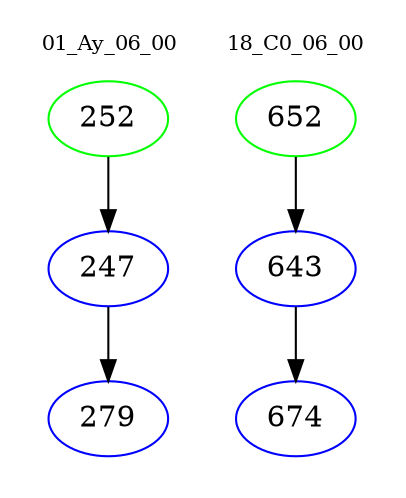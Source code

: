 digraph{
subgraph cluster_0 {
color = white
label = "01_Ay_06_00";
fontsize=10;
T0_252 [label="252", color="green"]
T0_252 -> T0_247 [color="black"]
T0_247 [label="247", color="blue"]
T0_247 -> T0_279 [color="black"]
T0_279 [label="279", color="blue"]
}
subgraph cluster_1 {
color = white
label = "18_C0_06_00";
fontsize=10;
T1_652 [label="652", color="green"]
T1_652 -> T1_643 [color="black"]
T1_643 [label="643", color="blue"]
T1_643 -> T1_674 [color="black"]
T1_674 [label="674", color="blue"]
}
}
